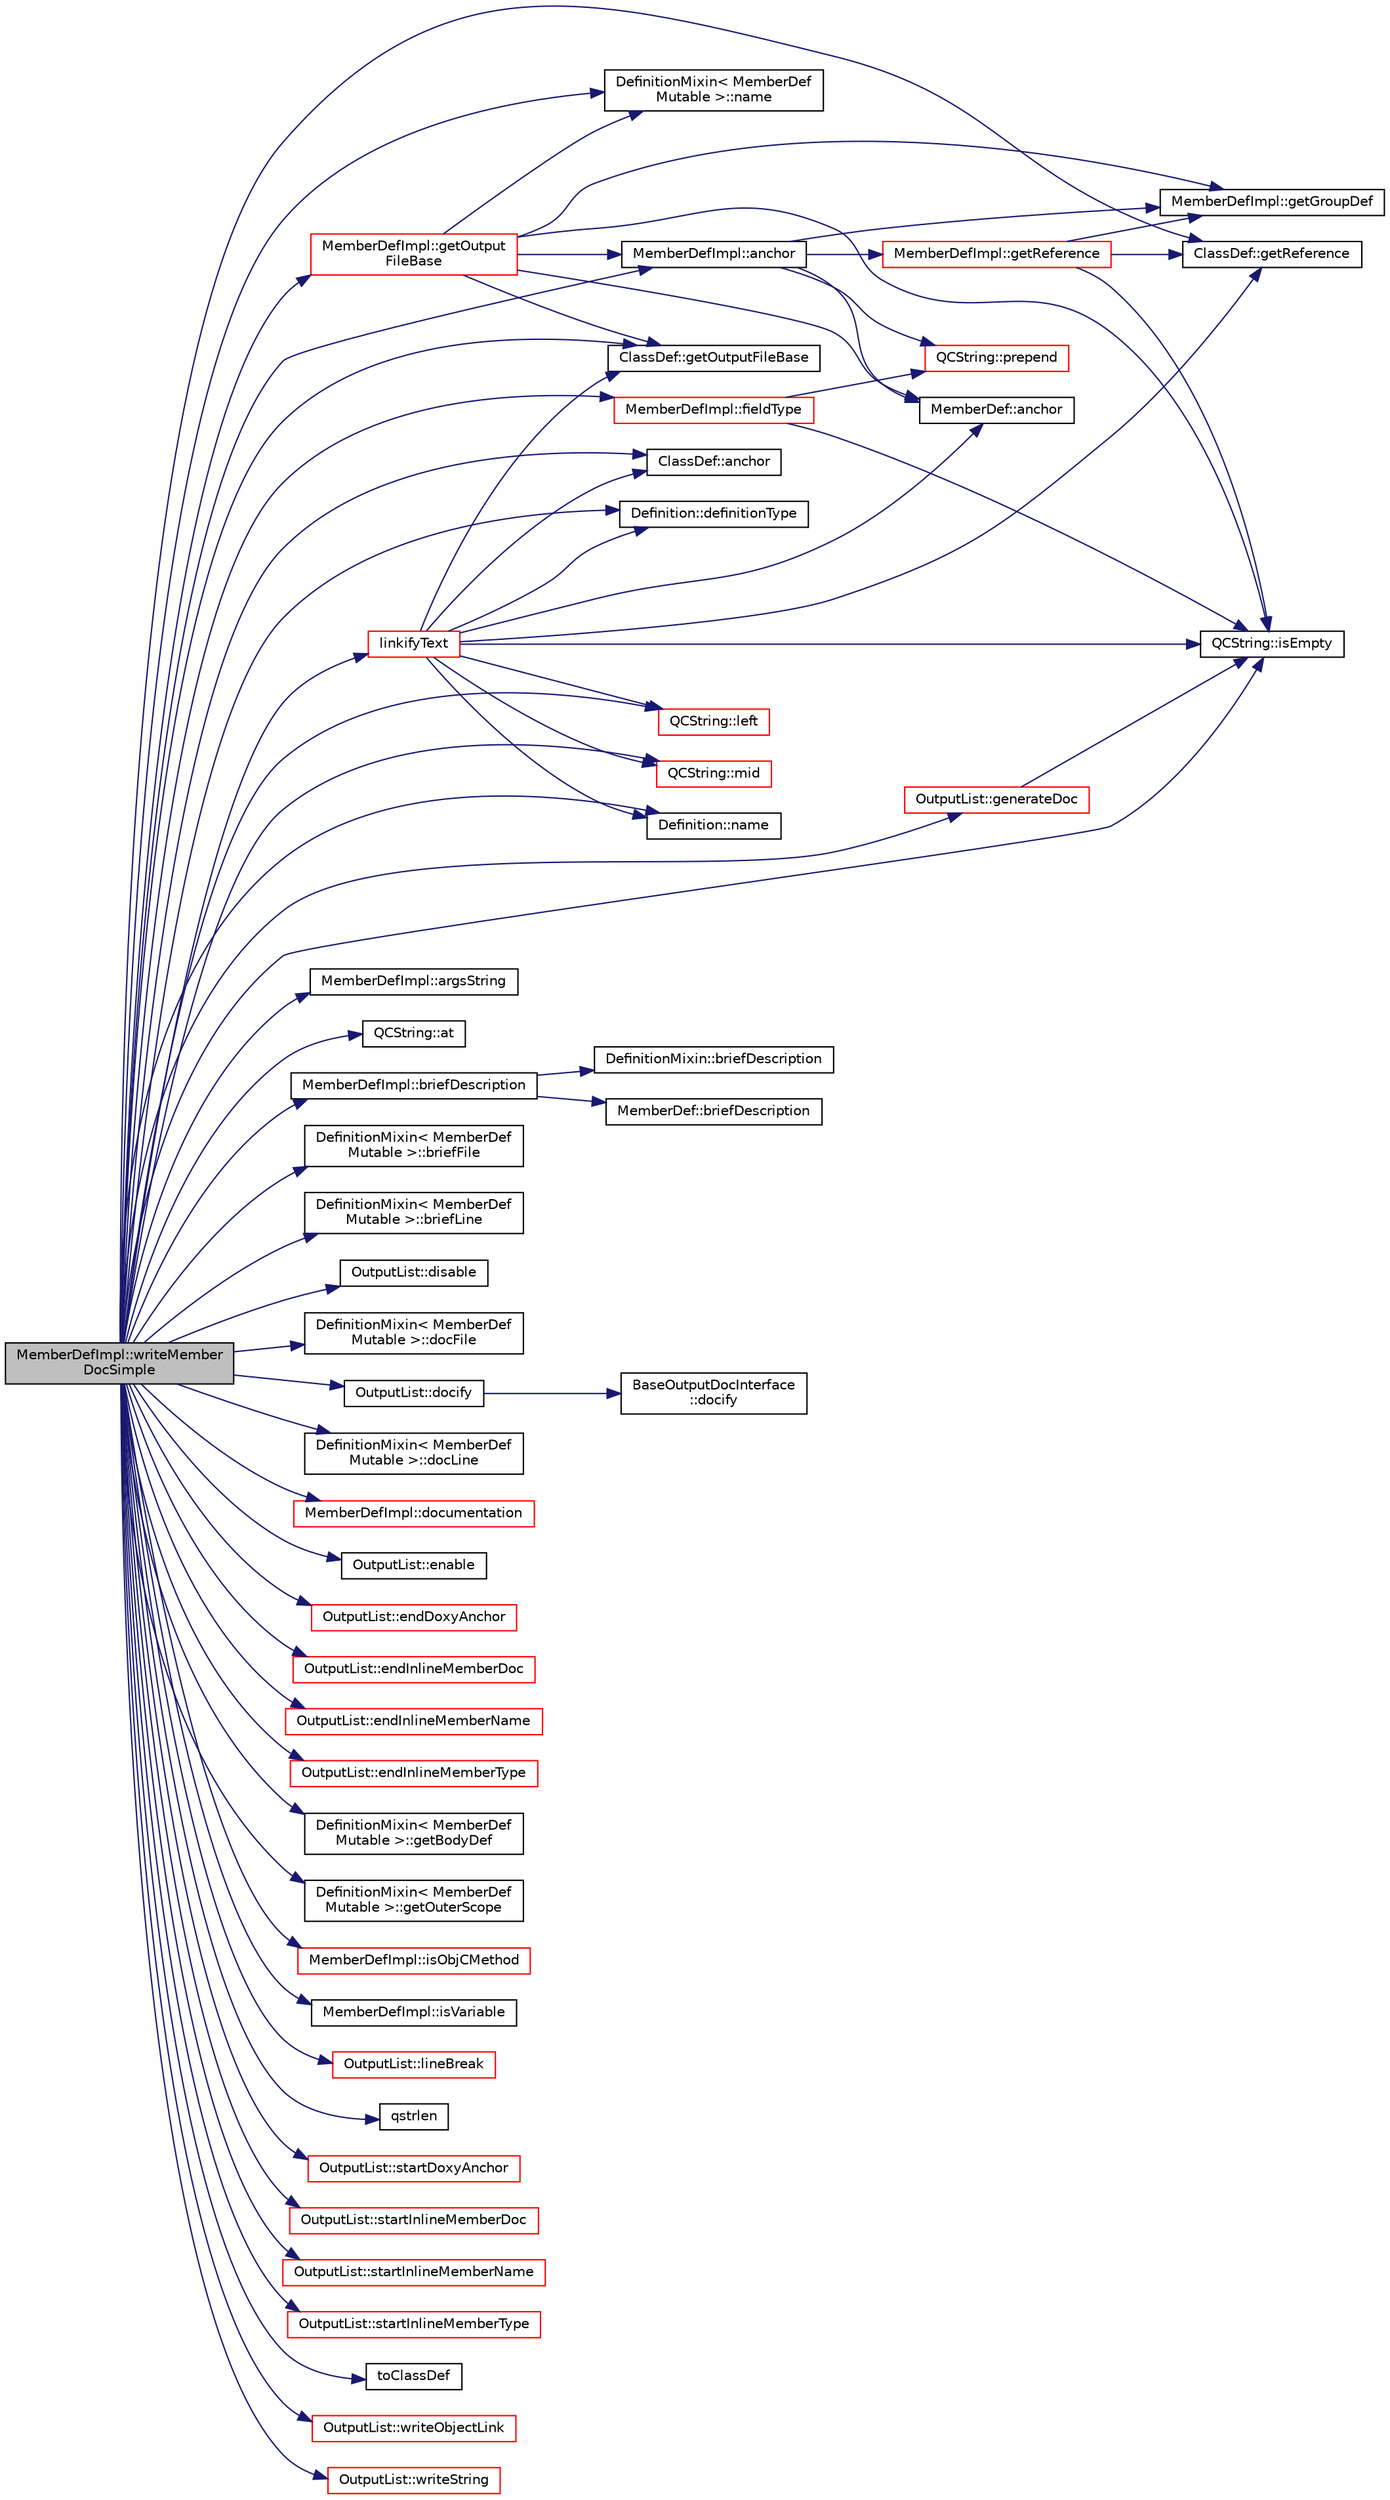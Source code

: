 digraph "MemberDefImpl::writeMemberDocSimple"
{
 // LATEX_PDF_SIZE
  edge [fontname="Helvetica",fontsize="10",labelfontname="Helvetica",labelfontsize="10"];
  node [fontname="Helvetica",fontsize="10",shape=record];
  rankdir="LR";
  Node1 [label="MemberDefImpl::writeMember\lDocSimple",height=0.2,width=0.4,color="black", fillcolor="grey75", style="filled", fontcolor="black",tooltip=" "];
  Node1 -> Node2 [color="midnightblue",fontsize="10",style="solid",fontname="Helvetica"];
  Node2 [label="MemberDefImpl::anchor",height=0.2,width=0.4,color="black", fillcolor="white", style="filled",URL="$classMemberDefImpl.html#aeabf5f6b4dc153d00c9853711ec4a2b6",tooltip=" "];
  Node2 -> Node3 [color="midnightblue",fontsize="10",style="solid",fontname="Helvetica"];
  Node3 [label="MemberDef::anchor",height=0.2,width=0.4,color="black", fillcolor="white", style="filled",URL="$classMemberDef.html#a170c6221384447f7e2e9f5a529efef40",tooltip=" "];
  Node2 -> Node4 [color="midnightblue",fontsize="10",style="solid",fontname="Helvetica"];
  Node4 [label="MemberDefImpl::getGroupDef",height=0.2,width=0.4,color="black", fillcolor="white", style="filled",URL="$classMemberDefImpl.html#a908b9d9c232e463e24623ff53f43eb0f",tooltip=" "];
  Node2 -> Node5 [color="midnightblue",fontsize="10",style="solid",fontname="Helvetica"];
  Node5 [label="MemberDefImpl::getReference",height=0.2,width=0.4,color="red", fillcolor="white", style="filled",URL="$classMemberDefImpl.html#a40b8d72217fd11fd4dcaa0fb44acae90",tooltip=" "];
  Node5 -> Node4 [color="midnightblue",fontsize="10",style="solid",fontname="Helvetica"];
  Node5 -> Node11 [color="midnightblue",fontsize="10",style="solid",fontname="Helvetica"];
  Node11 [label="ClassDef::getReference",height=0.2,width=0.4,color="black", fillcolor="white", style="filled",URL="$classClassDef.html#a5ca8b91f73e7989abdceb8958dcb0b59",tooltip=" "];
  Node5 -> Node14 [color="midnightblue",fontsize="10",style="solid",fontname="Helvetica"];
  Node14 [label="QCString::isEmpty",height=0.2,width=0.4,color="black", fillcolor="white", style="filled",URL="$classQCString.html#a621c4090d69ad7d05ef8e5234376c3d8",tooltip=" "];
  Node2 -> Node16 [color="midnightblue",fontsize="10",style="solid",fontname="Helvetica"];
  Node16 [label="QCString::prepend",height=0.2,width=0.4,color="red", fillcolor="white", style="filled",URL="$classQCString.html#a0a6a8fe99e596b149ee15138fa8dcf0c",tooltip=" "];
  Node1 -> Node18 [color="midnightblue",fontsize="10",style="solid",fontname="Helvetica"];
  Node18 [label="ClassDef::anchor",height=0.2,width=0.4,color="black", fillcolor="white", style="filled",URL="$classClassDef.html#a7016b59e40eefbd4e9a1cc6fa43e0bff",tooltip=" "];
  Node1 -> Node19 [color="midnightblue",fontsize="10",style="solid",fontname="Helvetica"];
  Node19 [label="MemberDefImpl::argsString",height=0.2,width=0.4,color="black", fillcolor="white", style="filled",URL="$classMemberDefImpl.html#a9a3921ea767c965280e7dcf535075aeb",tooltip=" "];
  Node1 -> Node20 [color="midnightblue",fontsize="10",style="solid",fontname="Helvetica"];
  Node20 [label="QCString::at",height=0.2,width=0.4,color="black", fillcolor="white", style="filled",URL="$classQCString.html#a4c8be5d062cc14919b53ff0a3c8f9a4f",tooltip=" "];
  Node1 -> Node21 [color="midnightblue",fontsize="10",style="solid",fontname="Helvetica"];
  Node21 [label="MemberDefImpl::briefDescription",height=0.2,width=0.4,color="black", fillcolor="white", style="filled",URL="$classMemberDefImpl.html#aca5199cda27fc85e022ac01dda7559be",tooltip=" "];
  Node21 -> Node22 [color="midnightblue",fontsize="10",style="solid",fontname="Helvetica"];
  Node22 [label="MemberDef::briefDescription",height=0.2,width=0.4,color="black", fillcolor="white", style="filled",URL="$classMemberDef.html#a73bd9bd31dab22a689e342abb99f4362",tooltip=" "];
  Node21 -> Node23 [color="midnightblue",fontsize="10",style="solid",fontname="Helvetica"];
  Node23 [label="DefinitionMixin::briefDescription",height=0.2,width=0.4,color="black", fillcolor="white", style="filled",URL="$classDefinitionMixin.html#a62a7618b7129cf1043daf2dc9dd0e9f5",tooltip=" "];
  Node1 -> Node24 [color="midnightblue",fontsize="10",style="solid",fontname="Helvetica"];
  Node24 [label="DefinitionMixin\< MemberDef\lMutable \>::briefFile",height=0.2,width=0.4,color="black", fillcolor="white", style="filled",URL="$classDefinitionMixin.html#a2276aefa7025a419a0ffe2149958d23d",tooltip=" "];
  Node1 -> Node25 [color="midnightblue",fontsize="10",style="solid",fontname="Helvetica"];
  Node25 [label="DefinitionMixin\< MemberDef\lMutable \>::briefLine",height=0.2,width=0.4,color="black", fillcolor="white", style="filled",URL="$classDefinitionMixin.html#a1899eaa3e278b3fd061814cfe1b6c83d",tooltip=" "];
  Node1 -> Node26 [color="midnightblue",fontsize="10",style="solid",fontname="Helvetica"];
  Node26 [label="Definition::definitionType",height=0.2,width=0.4,color="black", fillcolor="white", style="filled",URL="$classDefinition.html#a526c39074637d4b17a3f67df56d961ff",tooltip=" "];
  Node1 -> Node27 [color="midnightblue",fontsize="10",style="solid",fontname="Helvetica"];
  Node27 [label="OutputList::disable",height=0.2,width=0.4,color="black", fillcolor="white", style="filled",URL="$classOutputList.html#a22f8c17b8c14518aa55f8af3c2abab0f",tooltip=" "];
  Node1 -> Node28 [color="midnightblue",fontsize="10",style="solid",fontname="Helvetica"];
  Node28 [label="DefinitionMixin\< MemberDef\lMutable \>::docFile",height=0.2,width=0.4,color="black", fillcolor="white", style="filled",URL="$classDefinitionMixin.html#aa4a1c87da4e1756ef87f739147186f19",tooltip=" "];
  Node1 -> Node29 [color="midnightblue",fontsize="10",style="solid",fontname="Helvetica"];
  Node29 [label="OutputList::docify",height=0.2,width=0.4,color="black", fillcolor="white", style="filled",URL="$classOutputList.html#a5647a62e8819abb6e6b2378a7c115bbd",tooltip=" "];
  Node29 -> Node30 [color="midnightblue",fontsize="10",style="solid",fontname="Helvetica"];
  Node30 [label="BaseOutputDocInterface\l::docify",height=0.2,width=0.4,color="black", fillcolor="white", style="filled",URL="$classBaseOutputDocInterface.html#a45a57ff89e8df4aa6a5e521d2be6321b",tooltip=" "];
  Node1 -> Node31 [color="midnightblue",fontsize="10",style="solid",fontname="Helvetica"];
  Node31 [label="DefinitionMixin\< MemberDef\lMutable \>::docLine",height=0.2,width=0.4,color="black", fillcolor="white", style="filled",URL="$classDefinitionMixin.html#a74041ca6f7ab2aef484101ede8f1799c",tooltip=" "];
  Node1 -> Node32 [color="midnightblue",fontsize="10",style="solid",fontname="Helvetica"];
  Node32 [label="MemberDefImpl::documentation",height=0.2,width=0.4,color="red", fillcolor="white", style="filled",URL="$classMemberDefImpl.html#a322ddeca4f92e8bbfc9d2e6f2534896a",tooltip=" "];
  Node1 -> Node36 [color="midnightblue",fontsize="10",style="solid",fontname="Helvetica"];
  Node36 [label="OutputList::enable",height=0.2,width=0.4,color="black", fillcolor="white", style="filled",URL="$classOutputList.html#a4006394472d6c49f7db435628832c49d",tooltip=" "];
  Node1 -> Node37 [color="midnightblue",fontsize="10",style="solid",fontname="Helvetica"];
  Node37 [label="OutputList::endDoxyAnchor",height=0.2,width=0.4,color="red", fillcolor="white", style="filled",URL="$classOutputList.html#a554df4a05f695ab67b514a12d9d19f6d",tooltip=" "];
  Node1 -> Node39 [color="midnightblue",fontsize="10",style="solid",fontname="Helvetica"];
  Node39 [label="OutputList::endInlineMemberDoc",height=0.2,width=0.4,color="red", fillcolor="white", style="filled",URL="$classOutputList.html#a70aceb24f76c182ccc5f52285aa235e8",tooltip=" "];
  Node1 -> Node41 [color="midnightblue",fontsize="10",style="solid",fontname="Helvetica"];
  Node41 [label="OutputList::endInlineMemberName",height=0.2,width=0.4,color="red", fillcolor="white", style="filled",URL="$classOutputList.html#ad8d98f7851b5215e0f810b0cfcc40e91",tooltip=" "];
  Node1 -> Node43 [color="midnightblue",fontsize="10",style="solid",fontname="Helvetica"];
  Node43 [label="OutputList::endInlineMemberType",height=0.2,width=0.4,color="red", fillcolor="white", style="filled",URL="$classOutputList.html#a3545005c4ed9d2e9058dd3baed0ee5a8",tooltip=" "];
  Node1 -> Node45 [color="midnightblue",fontsize="10",style="solid",fontname="Helvetica"];
  Node45 [label="MemberDefImpl::fieldType",height=0.2,width=0.4,color="red", fillcolor="white", style="filled",URL="$classMemberDefImpl.html#a6055c312297269ed56a06ae06f050c81",tooltip=" "];
  Node45 -> Node14 [color="midnightblue",fontsize="10",style="solid",fontname="Helvetica"];
  Node45 -> Node16 [color="midnightblue",fontsize="10",style="solid",fontname="Helvetica"];
  Node1 -> Node48 [color="midnightblue",fontsize="10",style="solid",fontname="Helvetica"];
  Node48 [label="OutputList::generateDoc",height=0.2,width=0.4,color="red", fillcolor="white", style="filled",URL="$classOutputList.html#a877c62aba09007547061b82a62e8c6dd",tooltip=" "];
  Node48 -> Node14 [color="midnightblue",fontsize="10",style="solid",fontname="Helvetica"];
  Node1 -> Node156 [color="midnightblue",fontsize="10",style="solid",fontname="Helvetica"];
  Node156 [label="DefinitionMixin\< MemberDef\lMutable \>::getBodyDef",height=0.2,width=0.4,color="black", fillcolor="white", style="filled",URL="$classDefinitionMixin.html#a520d013ca021fd70ae61d44b5960695f",tooltip=" "];
  Node1 -> Node157 [color="midnightblue",fontsize="10",style="solid",fontname="Helvetica"];
  Node157 [label="DefinitionMixin\< MemberDef\lMutable \>::getOuterScope",height=0.2,width=0.4,color="black", fillcolor="white", style="filled",URL="$classDefinitionMixin.html#a0fbdf01fda216bc5dee1d21589b6b48e",tooltip=" "];
  Node1 -> Node158 [color="midnightblue",fontsize="10",style="solid",fontname="Helvetica"];
  Node158 [label="MemberDefImpl::getOutput\lFileBase",height=0.2,width=0.4,color="red", fillcolor="white", style="filled",URL="$classMemberDefImpl.html#a7b86e9da0a84d58850c06d6b9a9eb175",tooltip=" "];
  Node158 -> Node2 [color="midnightblue",fontsize="10",style="solid",fontname="Helvetica"];
  Node158 -> Node3 [color="midnightblue",fontsize="10",style="solid",fontname="Helvetica"];
  Node158 -> Node4 [color="midnightblue",fontsize="10",style="solid",fontname="Helvetica"];
  Node158 -> Node123 [color="midnightblue",fontsize="10",style="solid",fontname="Helvetica"];
  Node123 [label="ClassDef::getOutputFileBase",height=0.2,width=0.4,color="black", fillcolor="white", style="filled",URL="$classClassDef.html#a12a8f241e90a0cb0bdf19c27bf2025b0",tooltip=" "];
  Node158 -> Node14 [color="midnightblue",fontsize="10",style="solid",fontname="Helvetica"];
  Node158 -> Node187 [color="midnightblue",fontsize="10",style="solid",fontname="Helvetica"];
  Node187 [label="DefinitionMixin\< MemberDef\lMutable \>::name",height=0.2,width=0.4,color="black", fillcolor="white", style="filled",URL="$classDefinitionMixin.html#a03a95195d1616701c67a11d38b2b22bf",tooltip=" "];
  Node1 -> Node123 [color="midnightblue",fontsize="10",style="solid",fontname="Helvetica"];
  Node1 -> Node11 [color="midnightblue",fontsize="10",style="solid",fontname="Helvetica"];
  Node1 -> Node14 [color="midnightblue",fontsize="10",style="solid",fontname="Helvetica"];
  Node1 -> Node189 [color="midnightblue",fontsize="10",style="solid",fontname="Helvetica"];
  Node189 [label="MemberDefImpl::isObjCMethod",height=0.2,width=0.4,color="red", fillcolor="white", style="filled",URL="$classMemberDefImpl.html#a9e5dd8922eb92569bd93db719a50598a",tooltip=" "];
  Node1 -> Node191 [color="midnightblue",fontsize="10",style="solid",fontname="Helvetica"];
  Node191 [label="MemberDefImpl::isVariable",height=0.2,width=0.4,color="black", fillcolor="white", style="filled",URL="$classMemberDefImpl.html#a1139d1e64738002d9c68f12e353a2acf",tooltip=" "];
  Node1 -> Node66 [color="midnightblue",fontsize="10",style="solid",fontname="Helvetica"];
  Node66 [label="QCString::left",height=0.2,width=0.4,color="red", fillcolor="white", style="filled",URL="$classQCString.html#aecf8b66312c4e97333219cc344c11a4f",tooltip=" "];
  Node1 -> Node192 [color="midnightblue",fontsize="10",style="solid",fontname="Helvetica"];
  Node192 [label="OutputList::lineBreak",height=0.2,width=0.4,color="red", fillcolor="white", style="filled",URL="$classOutputList.html#adfbaf25ba726ceec65db99fec11ec2ef",tooltip=" "];
  Node1 -> Node194 [color="midnightblue",fontsize="10",style="solid",fontname="Helvetica"];
  Node194 [label="linkifyText",height=0.2,width=0.4,color="red", fillcolor="white", style="filled",URL="$util_8cpp.html#ae61ca16879462ab6bd55475fa265b251",tooltip=" "];
  Node194 -> Node18 [color="midnightblue",fontsize="10",style="solid",fontname="Helvetica"];
  Node194 -> Node3 [color="midnightblue",fontsize="10",style="solid",fontname="Helvetica"];
  Node194 -> Node26 [color="midnightblue",fontsize="10",style="solid",fontname="Helvetica"];
  Node194 -> Node123 [color="midnightblue",fontsize="10",style="solid",fontname="Helvetica"];
  Node194 -> Node11 [color="midnightblue",fontsize="10",style="solid",fontname="Helvetica"];
  Node194 -> Node14 [color="midnightblue",fontsize="10",style="solid",fontname="Helvetica"];
  Node194 -> Node66 [color="midnightblue",fontsize="10",style="solid",fontname="Helvetica"];
  Node194 -> Node68 [color="midnightblue",fontsize="10",style="solid",fontname="Helvetica"];
  Node68 [label="QCString::mid",height=0.2,width=0.4,color="red", fillcolor="white", style="filled",URL="$classQCString.html#a27136caf9c0bc4daca574cda6f113551",tooltip=" "];
  Node194 -> Node102 [color="midnightblue",fontsize="10",style="solid",fontname="Helvetica"];
  Node102 [label="Definition::name",height=0.2,width=0.4,color="black", fillcolor="white", style="filled",URL="$classDefinition.html#a9374fedd7f64fea7e0e164302d1a9e61",tooltip=" "];
  Node1 -> Node68 [color="midnightblue",fontsize="10",style="solid",fontname="Helvetica"];
  Node1 -> Node187 [color="midnightblue",fontsize="10",style="solid",fontname="Helvetica"];
  Node1 -> Node102 [color="midnightblue",fontsize="10",style="solid",fontname="Helvetica"];
  Node1 -> Node241 [color="midnightblue",fontsize="10",style="solid",fontname="Helvetica"];
  Node241 [label="qstrlen",height=0.2,width=0.4,color="black", fillcolor="white", style="filled",URL="$qcstring_8h.html#a11e5896f8590cc97ce6be8f23f13c5f0",tooltip=" "];
  Node1 -> Node242 [color="midnightblue",fontsize="10",style="solid",fontname="Helvetica"];
  Node242 [label="OutputList::startDoxyAnchor",height=0.2,width=0.4,color="red", fillcolor="white", style="filled",URL="$classOutputList.html#aae4920963ec75457cd7e3662aedded3a",tooltip=" "];
  Node1 -> Node244 [color="midnightblue",fontsize="10",style="solid",fontname="Helvetica"];
  Node244 [label="OutputList::startInlineMemberDoc",height=0.2,width=0.4,color="red", fillcolor="white", style="filled",URL="$classOutputList.html#a4627e1a2c83cf21e9b63b6c9b99e5381",tooltip=" "];
  Node1 -> Node246 [color="midnightblue",fontsize="10",style="solid",fontname="Helvetica"];
  Node246 [label="OutputList::startInlineMemberName",height=0.2,width=0.4,color="red", fillcolor="white", style="filled",URL="$classOutputList.html#abd00519713f4249371669240e568d29d",tooltip=" "];
  Node1 -> Node248 [color="midnightblue",fontsize="10",style="solid",fontname="Helvetica"];
  Node248 [label="OutputList::startInlineMemberType",height=0.2,width=0.4,color="red", fillcolor="white", style="filled",URL="$classOutputList.html#a41ac30b73768699a957c5714e4c347b4",tooltip=" "];
  Node1 -> Node250 [color="midnightblue",fontsize="10",style="solid",fontname="Helvetica"];
  Node250 [label="toClassDef",height=0.2,width=0.4,color="black", fillcolor="white", style="filled",URL="$classdef_8cpp.html#ac7e9d22a4c24e745c1ab16d0af527da2",tooltip=" "];
  Node1 -> Node251 [color="midnightblue",fontsize="10",style="solid",fontname="Helvetica"];
  Node251 [label="OutputList::writeObjectLink",height=0.2,width=0.4,color="red", fillcolor="white", style="filled",URL="$classOutputList.html#a411807a84d5f9e2fb716a0f66bde56b6",tooltip=" "];
  Node1 -> Node253 [color="midnightblue",fontsize="10",style="solid",fontname="Helvetica"];
  Node253 [label="OutputList::writeString",height=0.2,width=0.4,color="red", fillcolor="white", style="filled",URL="$classOutputList.html#a07cac8a8981da35314f77d8f3edb7f76",tooltip=" "];
}
